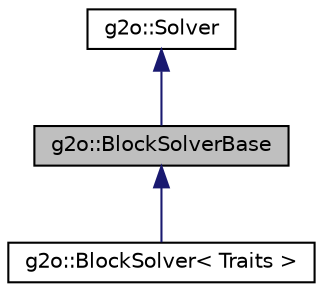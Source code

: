 digraph "g2o::BlockSolverBase"
{
  edge [fontname="Helvetica",fontsize="10",labelfontname="Helvetica",labelfontsize="10"];
  node [fontname="Helvetica",fontsize="10",shape=record];
  Node0 [label="g2o::BlockSolverBase",height=0.2,width=0.4,color="black", fillcolor="grey75", style="filled", fontcolor="black"];
  Node1 -> Node0 [dir="back",color="midnightblue",fontsize="10",style="solid",fontname="Helvetica"];
  Node1 [label="g2o::Solver",height=0.2,width=0.4,color="black", fillcolor="white", style="filled",URL="$classg2o_1_1_solver.html",tooltip="Generic interface for a sparse solver operating on a graph which solves one iteration of the lineariz..."];
  Node0 -> Node2 [dir="back",color="midnightblue",fontsize="10",style="solid",fontname="Helvetica"];
  Node2 [label="g2o::BlockSolver\< Traits \>",height=0.2,width=0.4,color="black", fillcolor="white", style="filled",URL="$classg2o_1_1_block_solver.html",tooltip="Implementation of a solver operating on the blocks of the Hessian. "];
}

